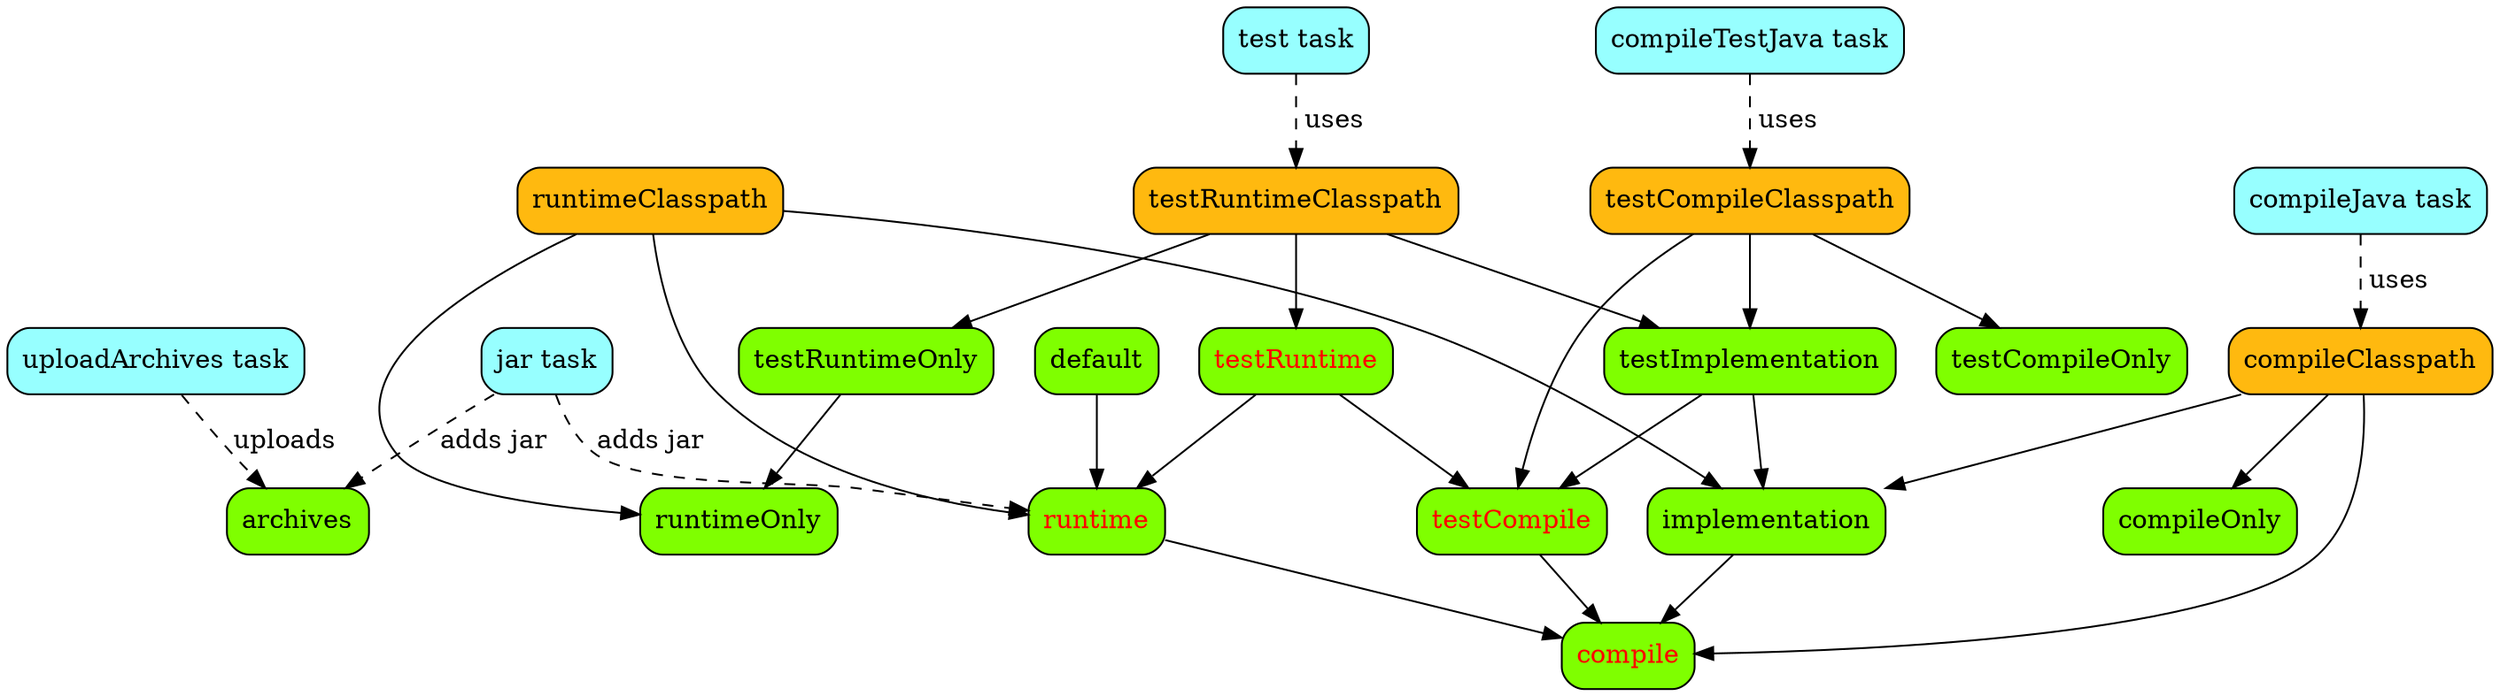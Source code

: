 digraph javaPluginConfigurations {

    size = "20,20"
    splines = true;
    nodesep=0.3;
    node [shape=box style="rounded,filled" fillcolor= chartreuse];

    /* tasks */
    uploadArchives [fillcolor=darkslategray1 label="uploadArchives task"]
    jar [fillcolor=darkslategray1 label="jar task"]
    test [fillcolor=darkslategray1 label="test task"]
    compileJava [fillcolor=darkslategray1 label="compileJava task"]
    compileTestJava [fillcolor=darkslategray1 label="compileTestJava task"]

    /* deprecations */
    compile [fontcolor=red]
    runtime [fontcolor=red]
    testCompile [fontcolor=red]
    testRuntime [fontcolor=red]

    /* classpath aggregators */
    compileClasspath [fillcolor=darkgoldenrod1]
    runtimeClasspath [fillcolor=darkgoldenrod1]
    testCompileClasspath [fillcolor=darkgoldenrod1]
    testRuntimeClasspath [fillcolor=darkgoldenrod1]

    /* configurations */
    implementation -> compile;
    compileClasspath -> {compile compileOnly implementation}
    runtime -> compile
    runtimeClasspath -> {runtimeOnly runtime implementation}
    testCompile -> compile
    testImplementation -> {testCompile implementation}
    testCompileClasspath -> {testCompile testCompileOnly testImplementation}
    testRuntime -> {runtime testCompile}
    testRuntimeOnly -> runtimeOnly
    testRuntimeClasspath -> {testRuntimeOnly testRuntime testImplementation}
    default -> runtime

    /* tasks */
    uploadArchives -> archives [style=dashed label="uploads"]
    jar -> {archives runtime} [style=dashed label="adds jar"]
    test -> testRuntimeClasspath [style=dashed label=" uses"]
    compileJava -> compileClasspath [style=dashed label=" uses"]
    compileTestJava -> testCompileClasspath [style=dashed label=" uses"]


    /* invisible edge to control the layout */
    runtimeClasspath -> jar [style=invis]
}
